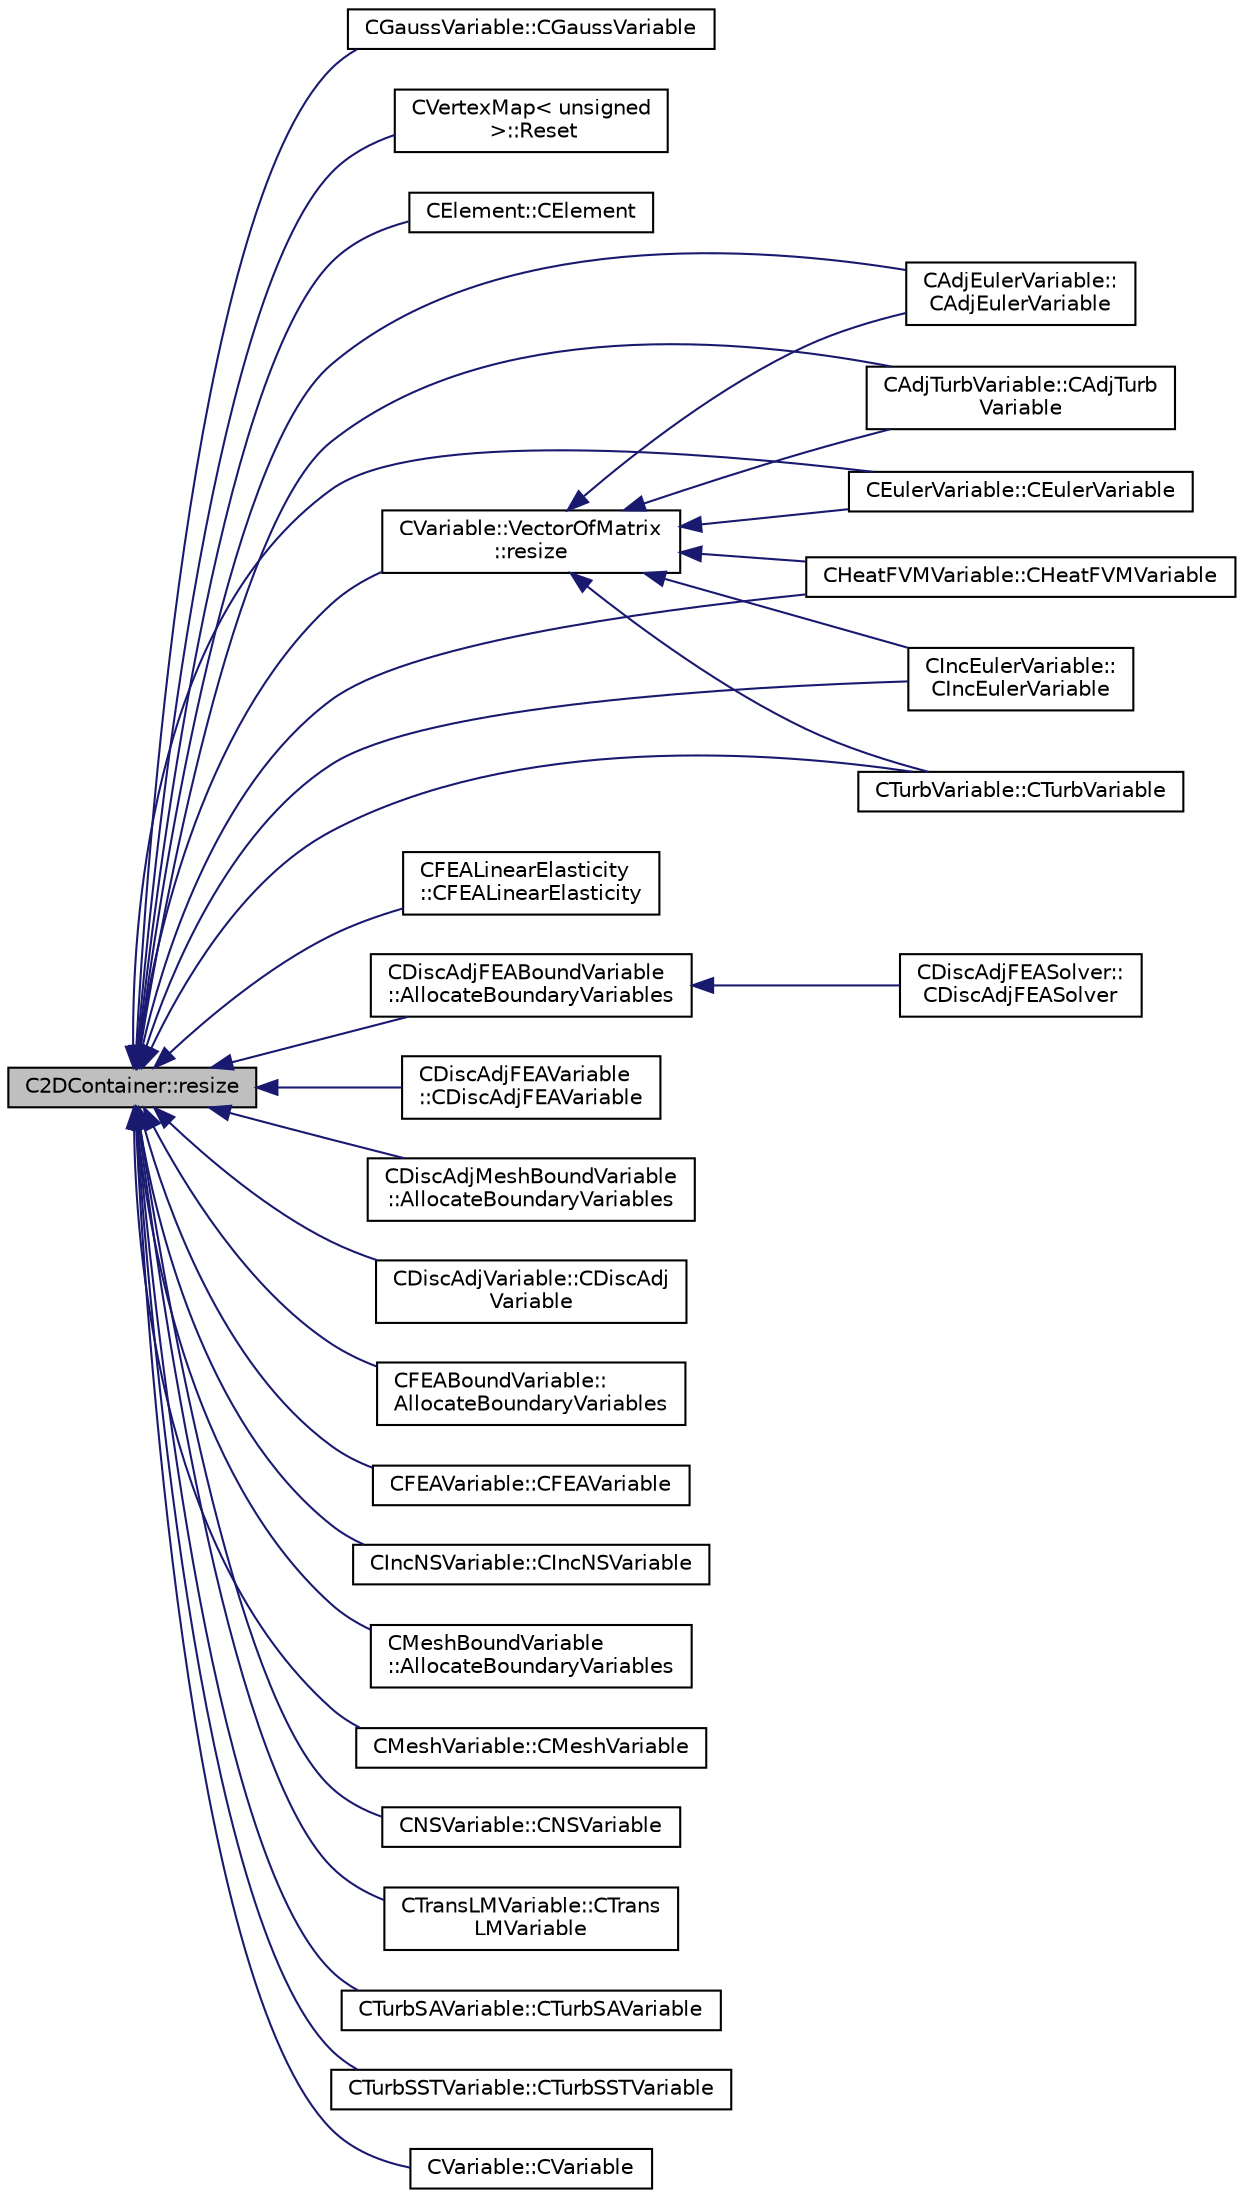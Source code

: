 digraph "C2DContainer::resize"
{
  edge [fontname="Helvetica",fontsize="10",labelfontname="Helvetica",labelfontsize="10"];
  node [fontname="Helvetica",fontsize="10",shape=record];
  rankdir="LR";
  Node15 [label="C2DContainer::resize",height=0.2,width=0.4,color="black", fillcolor="grey75", style="filled", fontcolor="black"];
  Node15 -> Node16 [dir="back",color="midnightblue",fontsize="10",style="solid",fontname="Helvetica"];
  Node16 [label="CGaussVariable::CGaussVariable",height=0.2,width=0.4,color="black", fillcolor="white", style="filled",URL="$class_c_gauss_variable.html#a6ddfc5b47902c6e031749abbff934163",tooltip="Class constructor. "];
  Node15 -> Node17 [dir="back",color="midnightblue",fontsize="10",style="solid",fontname="Helvetica"];
  Node17 [label="CVertexMap\< unsigned\l \>::Reset",height=0.2,width=0.4,color="black", fillcolor="white", style="filled",URL="$class_c_vertex_map.html#a225153b6c3dcdbccdd3ed6f1a46e446f",tooltip="Reset the map for size nPoint, marks every point as not-a-vertex. "];
  Node15 -> Node18 [dir="back",color="midnightblue",fontsize="10",style="solid",fontname="Helvetica"];
  Node18 [label="CElement::CElement",height=0.2,width=0.4,color="black", fillcolor="white", style="filled",URL="$class_c_element.html#abb2a3287404d9d14d59c2959780c2194",tooltip="Constructor of the class. "];
  Node15 -> Node19 [dir="back",color="midnightblue",fontsize="10",style="solid",fontname="Helvetica"];
  Node19 [label="CVariable::VectorOfMatrix\l::resize",height=0.2,width=0.4,color="black", fillcolor="white", style="filled",URL="$struct_c_variable_1_1_vector_of_matrix.html#aec6e4c064e33e18a07ff2a9511963082"];
  Node19 -> Node20 [dir="back",color="midnightblue",fontsize="10",style="solid",fontname="Helvetica"];
  Node20 [label="CAdjEulerVariable::\lCAdjEulerVariable",height=0.2,width=0.4,color="black", fillcolor="white", style="filled",URL="$class_c_adj_euler_variable.html#afb9c76a9feea451fef96ccc73a39f88e",tooltip="Constructor of the class. "];
  Node19 -> Node21 [dir="back",color="midnightblue",fontsize="10",style="solid",fontname="Helvetica"];
  Node21 [label="CAdjTurbVariable::CAdjTurb\lVariable",height=0.2,width=0.4,color="black", fillcolor="white", style="filled",URL="$class_c_adj_turb_variable.html#a8cf6df17d5bface41386f14c77e56b7a",tooltip="Constructor of the class. "];
  Node19 -> Node22 [dir="back",color="midnightblue",fontsize="10",style="solid",fontname="Helvetica"];
  Node22 [label="CEulerVariable::CEulerVariable",height=0.2,width=0.4,color="black", fillcolor="white", style="filled",URL="$class_c_euler_variable.html#ade86db4d9a252b44f78b869d4b92f8c4",tooltip="Constructor of the class. "];
  Node19 -> Node23 [dir="back",color="midnightblue",fontsize="10",style="solid",fontname="Helvetica"];
  Node23 [label="CHeatFVMVariable::CHeatFVMVariable",height=0.2,width=0.4,color="black", fillcolor="white", style="filled",URL="$class_c_heat_f_v_m_variable.html#a350d1a2ef9d4d77970d7e7247be61045",tooltip="Constructor of the class. "];
  Node19 -> Node24 [dir="back",color="midnightblue",fontsize="10",style="solid",fontname="Helvetica"];
  Node24 [label="CIncEulerVariable::\lCIncEulerVariable",height=0.2,width=0.4,color="black", fillcolor="white", style="filled",URL="$class_c_inc_euler_variable.html#ad2ad42fd59f16e9e7172eeec61b57ffb",tooltip="Constructor of the class. "];
  Node19 -> Node25 [dir="back",color="midnightblue",fontsize="10",style="solid",fontname="Helvetica"];
  Node25 [label="CTurbVariable::CTurbVariable",height=0.2,width=0.4,color="black", fillcolor="white", style="filled",URL="$class_c_turb_variable.html#a1ef4aa3ab3453bbb01c837535a47a02e",tooltip="Constructor of the class. "];
  Node15 -> Node26 [dir="back",color="midnightblue",fontsize="10",style="solid",fontname="Helvetica"];
  Node26 [label="CFEALinearElasticity\l::CFEALinearElasticity",height=0.2,width=0.4,color="black", fillcolor="white", style="filled",URL="$class_c_f_e_a_linear_elasticity.html#ac789c36d6c7c6091f635d74092e993fd",tooltip="Constructor of the class. "];
  Node15 -> Node20 [dir="back",color="midnightblue",fontsize="10",style="solid",fontname="Helvetica"];
  Node15 -> Node21 [dir="back",color="midnightblue",fontsize="10",style="solid",fontname="Helvetica"];
  Node15 -> Node27 [dir="back",color="midnightblue",fontsize="10",style="solid",fontname="Helvetica"];
  Node27 [label="CDiscAdjFEABoundVariable\l::AllocateBoundaryVariables",height=0.2,width=0.4,color="black", fillcolor="white", style="filled",URL="$class_c_disc_adj_f_e_a_bound_variable.html#a5d7ccf79425d4b332ffbf7e0405b9eed",tooltip="Allocate member variables for points marked as vertex (via \"Set_isVertex\"). "];
  Node27 -> Node28 [dir="back",color="midnightblue",fontsize="10",style="solid",fontname="Helvetica"];
  Node28 [label="CDiscAdjFEASolver::\lCDiscAdjFEASolver",height=0.2,width=0.4,color="black", fillcolor="white", style="filled",URL="$class_c_disc_adj_f_e_a_solver.html#ae74a58b4ee4459687d1c4f4e0d0e15ff"];
  Node15 -> Node29 [dir="back",color="midnightblue",fontsize="10",style="solid",fontname="Helvetica"];
  Node29 [label="CDiscAdjFEAVariable\l::CDiscAdjFEAVariable",height=0.2,width=0.4,color="black", fillcolor="white", style="filled",URL="$class_c_disc_adj_f_e_a_variable.html#a021e6bf15ffb43eb724b9c93555a0e8f",tooltip="Constructor of the class. "];
  Node15 -> Node30 [dir="back",color="midnightblue",fontsize="10",style="solid",fontname="Helvetica"];
  Node30 [label="CDiscAdjMeshBoundVariable\l::AllocateBoundaryVariables",height=0.2,width=0.4,color="black", fillcolor="white", style="filled",URL="$class_c_disc_adj_mesh_bound_variable.html#aaea48260d6aa58df1b0d0dd80728b0ea",tooltip="Allocate member variables for points marked as vertex (via \"Set_isVertex\"). "];
  Node15 -> Node31 [dir="back",color="midnightblue",fontsize="10",style="solid",fontname="Helvetica"];
  Node31 [label="CDiscAdjVariable::CDiscAdj\lVariable",height=0.2,width=0.4,color="black", fillcolor="white", style="filled",URL="$class_c_disc_adj_variable.html#afda60f50bc981295302e43e65ab84a5e",tooltip="Constructor of the class. "];
  Node15 -> Node22 [dir="back",color="midnightblue",fontsize="10",style="solid",fontname="Helvetica"];
  Node15 -> Node32 [dir="back",color="midnightblue",fontsize="10",style="solid",fontname="Helvetica"];
  Node32 [label="CFEABoundVariable::\lAllocateBoundaryVariables",height=0.2,width=0.4,color="black", fillcolor="white", style="filled",URL="$class_c_f_e_a_bound_variable.html#a71f03a67df03a2631e2d2231bc58d5ab",tooltip="Allocate member variables for points marked as vertex (via \"Set_isVertex\"). "];
  Node15 -> Node33 [dir="back",color="midnightblue",fontsize="10",style="solid",fontname="Helvetica"];
  Node33 [label="CFEAVariable::CFEAVariable",height=0.2,width=0.4,color="black", fillcolor="white", style="filled",URL="$class_c_f_e_a_variable.html#af903380be6b3b699751e694d896af2c1",tooltip="Constructor of the class. "];
  Node15 -> Node23 [dir="back",color="midnightblue",fontsize="10",style="solid",fontname="Helvetica"];
  Node15 -> Node24 [dir="back",color="midnightblue",fontsize="10",style="solid",fontname="Helvetica"];
  Node15 -> Node34 [dir="back",color="midnightblue",fontsize="10",style="solid",fontname="Helvetica"];
  Node34 [label="CIncNSVariable::CIncNSVariable",height=0.2,width=0.4,color="black", fillcolor="white", style="filled",URL="$class_c_inc_n_s_variable.html#ac3c4507dd1ce27bd912b81b199bd0fcc",tooltip="Constructor of the class. "];
  Node15 -> Node35 [dir="back",color="midnightblue",fontsize="10",style="solid",fontname="Helvetica"];
  Node35 [label="CMeshBoundVariable\l::AllocateBoundaryVariables",height=0.2,width=0.4,color="black", fillcolor="white", style="filled",URL="$class_c_mesh_bound_variable.html#a18d608e26f2c28261461f7c36596f26f",tooltip="Allocate member variables for points marked as vertex (via \"Set_isVertex\"). "];
  Node15 -> Node36 [dir="back",color="midnightblue",fontsize="10",style="solid",fontname="Helvetica"];
  Node36 [label="CMeshVariable::CMeshVariable",height=0.2,width=0.4,color="black", fillcolor="white", style="filled",URL="$class_c_mesh_variable.html#a0cd2cd2ad526846913ce9142923a0fbc",tooltip="Constructor of the class. "];
  Node15 -> Node37 [dir="back",color="midnightblue",fontsize="10",style="solid",fontname="Helvetica"];
  Node37 [label="CNSVariable::CNSVariable",height=0.2,width=0.4,color="black", fillcolor="white", style="filled",URL="$class_c_n_s_variable.html#a97fb7b4e06bfae74b350ee1f0c6a538e",tooltip="Constructor of the class. "];
  Node15 -> Node38 [dir="back",color="midnightblue",fontsize="10",style="solid",fontname="Helvetica"];
  Node38 [label="CTransLMVariable::CTrans\lLMVariable",height=0.2,width=0.4,color="black", fillcolor="white", style="filled",URL="$class_c_trans_l_m_variable.html#a711fcd1655fd109294c18812a96f4fea",tooltip="Constructor of the class. "];
  Node15 -> Node39 [dir="back",color="midnightblue",fontsize="10",style="solid",fontname="Helvetica"];
  Node39 [label="CTurbSAVariable::CTurbSAVariable",height=0.2,width=0.4,color="black", fillcolor="white", style="filled",URL="$class_c_turb_s_a_variable.html#a40edd3e7f0b0e03d7585c11374c51796",tooltip="Constructor of the class. "];
  Node15 -> Node40 [dir="back",color="midnightblue",fontsize="10",style="solid",fontname="Helvetica"];
  Node40 [label="CTurbSSTVariable::CTurbSSTVariable",height=0.2,width=0.4,color="black", fillcolor="white", style="filled",URL="$class_c_turb_s_s_t_variable.html#a2a3b9eb1d4e64855f2390e4eb3e21d04",tooltip="Constructor of the class. "];
  Node15 -> Node25 [dir="back",color="midnightblue",fontsize="10",style="solid",fontname="Helvetica"];
  Node15 -> Node41 [dir="back",color="midnightblue",fontsize="10",style="solid",fontname="Helvetica"];
  Node41 [label="CVariable::CVariable",height=0.2,width=0.4,color="black", fillcolor="white", style="filled",URL="$class_c_variable.html#a96c6fdfe5c92f13be1da3753e8e6736f"];
}
